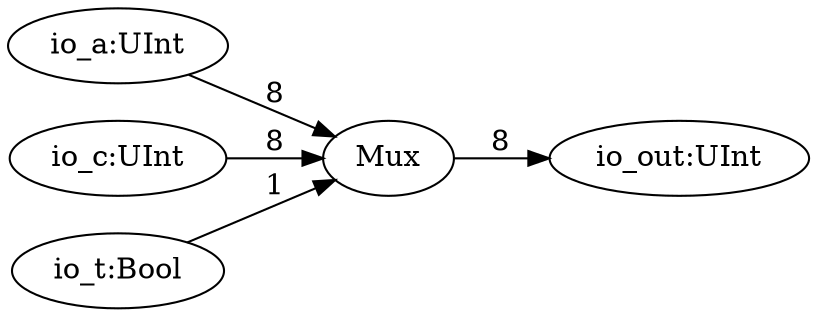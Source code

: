 digraph ZeroWidthTest_MuxComp_1{
rankdir = LR;
  io_out[label="io_out:UInt"];
  T0[label="Mux"];
  io_a[label="io_a:UInt"];
  io_c[label="io_c:UInt"];
  io_t[label="io_t:Bool"];
  T0 -> io_out[label="8"];
  io_t -> T0[label="1"];
  io_c -> T0[label="8"];
  io_a -> T0[label="8"];
}